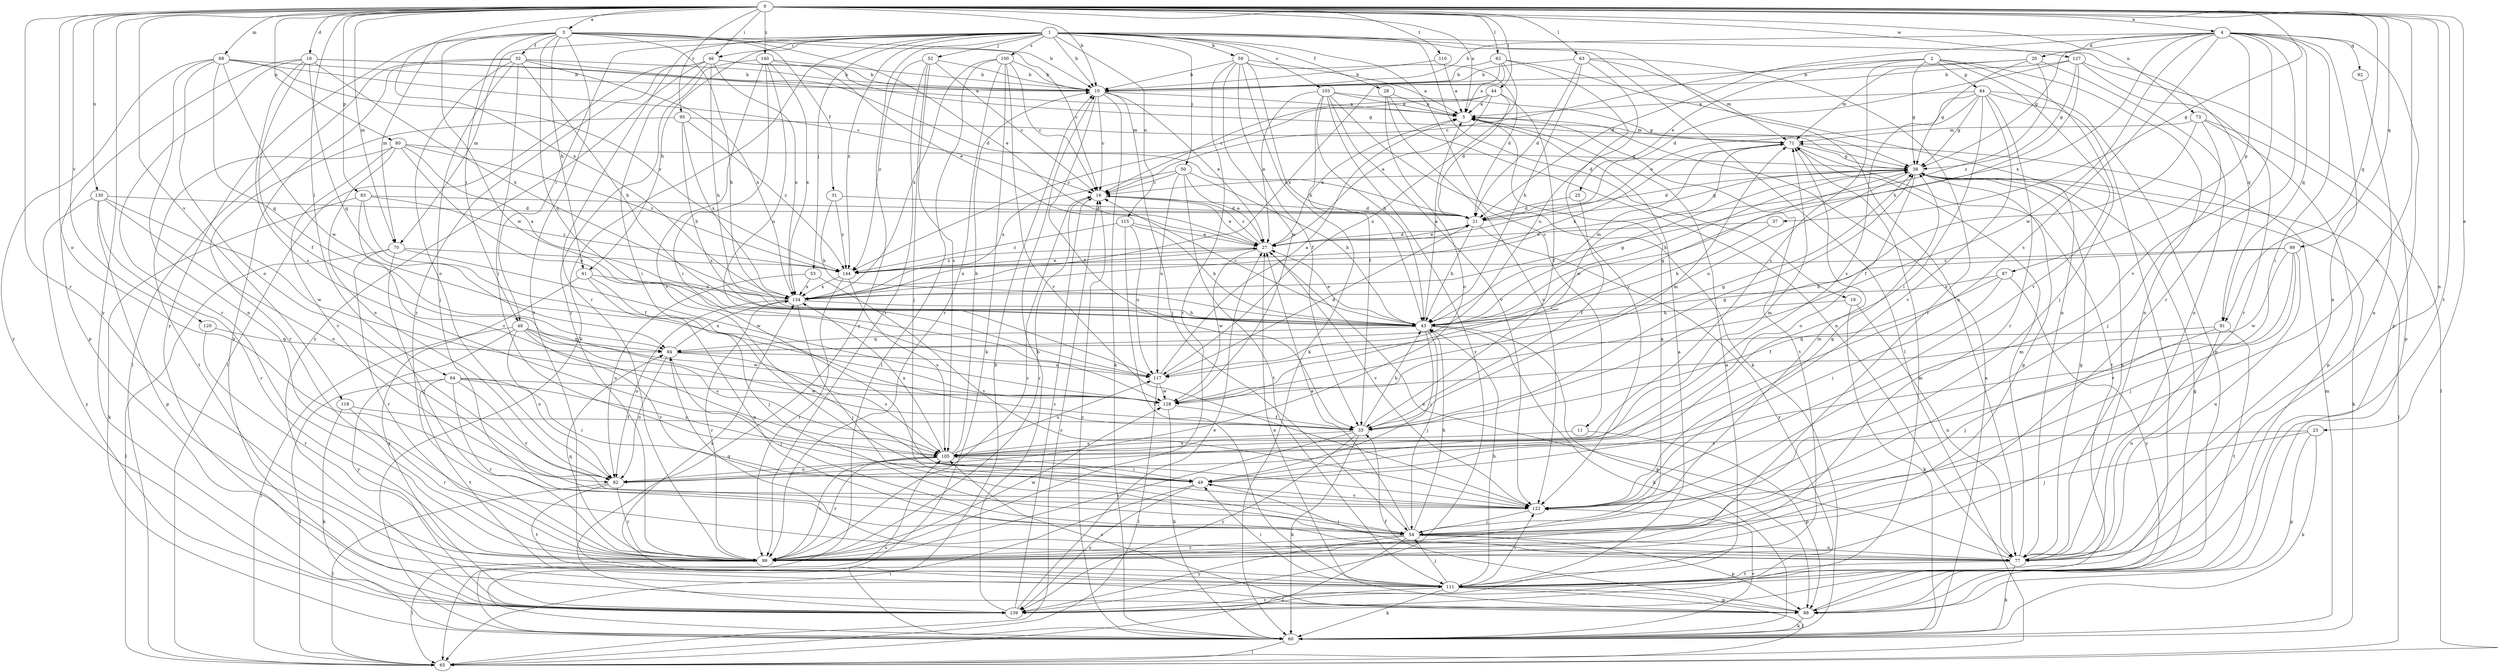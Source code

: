 strict digraph  {
0;
1;
2;
3;
4;
5;
10;
11;
16;
18;
19;
20;
21;
23;
25;
27;
28;
31;
32;
33;
37;
38;
41;
43;
44;
46;
48;
49;
50;
52;
53;
54;
59;
60;
62;
63;
64;
65;
68;
70;
71;
73;
77;
80;
82;
83;
84;
87;
88;
89;
91;
92;
94;
95;
99;
100;
103;
105;
110;
111;
115;
117;
118;
120;
122;
127;
128;
130;
134;
139;
140;
144;
0 -> 3  [label=a];
0 -> 4  [label=a];
0 -> 5  [label=a];
0 -> 10  [label=b];
0 -> 18  [label=d];
0 -> 23  [label=e];
0 -> 37  [label=g];
0 -> 44  [label=i];
0 -> 46  [label=i];
0 -> 62  [label=l];
0 -> 63  [label=l];
0 -> 64  [label=l];
0 -> 68  [label=m];
0 -> 70  [label=m];
0 -> 73  [label=n];
0 -> 77  [label=n];
0 -> 80  [label=o];
0 -> 82  [label=o];
0 -> 83  [label=p];
0 -> 89  [label=q];
0 -> 91  [label=q];
0 -> 95  [label=r];
0 -> 99  [label=r];
0 -> 110  [label=t];
0 -> 111  [label=t];
0 -> 118  [label=v];
0 -> 120  [label=v];
0 -> 122  [label=v];
0 -> 127  [label=w];
0 -> 130  [label=x];
0 -> 134  [label=x];
0 -> 139  [label=y];
0 -> 140  [label=z];
1 -> 10  [label=b];
1 -> 11  [label=c];
1 -> 19  [label=d];
1 -> 28  [label=f];
1 -> 41  [label=h];
1 -> 46  [label=i];
1 -> 48  [label=i];
1 -> 50  [label=j];
1 -> 52  [label=j];
1 -> 53  [label=j];
1 -> 59  [label=k];
1 -> 60  [label=k];
1 -> 65  [label=l];
1 -> 70  [label=m];
1 -> 77  [label=n];
1 -> 91  [label=q];
1 -> 99  [label=r];
1 -> 100  [label=s];
1 -> 103  [label=s];
1 -> 115  [label=u];
1 -> 139  [label=y];
1 -> 144  [label=z];
2 -> 16  [label=c];
2 -> 25  [label=e];
2 -> 38  [label=g];
2 -> 54  [label=j];
2 -> 77  [label=n];
2 -> 84  [label=p];
2 -> 105  [label=s];
2 -> 122  [label=v];
3 -> 10  [label=b];
3 -> 16  [label=c];
3 -> 27  [label=e];
3 -> 31  [label=f];
3 -> 32  [label=f];
3 -> 41  [label=h];
3 -> 43  [label=h];
3 -> 48  [label=i];
3 -> 70  [label=m];
3 -> 111  [label=t];
3 -> 117  [label=u];
3 -> 128  [label=w];
3 -> 139  [label=y];
4 -> 10  [label=b];
4 -> 20  [label=d];
4 -> 21  [label=d];
4 -> 38  [label=g];
4 -> 49  [label=i];
4 -> 77  [label=n];
4 -> 87  [label=p];
4 -> 88  [label=p];
4 -> 91  [label=q];
4 -> 92  [label=q];
4 -> 99  [label=r];
4 -> 105  [label=s];
4 -> 122  [label=v];
4 -> 128  [label=w];
4 -> 134  [label=x];
5 -> 71  [label=m];
5 -> 111  [label=t];
10 -> 5  [label=a];
10 -> 16  [label=c];
10 -> 27  [label=e];
10 -> 33  [label=f];
10 -> 54  [label=j];
10 -> 60  [label=k];
11 -> 88  [label=p];
11 -> 105  [label=s];
16 -> 21  [label=d];
16 -> 27  [label=e];
16 -> 99  [label=r];
18 -> 5  [label=a];
18 -> 10  [label=b];
18 -> 33  [label=f];
18 -> 88  [label=p];
18 -> 94  [label=q];
18 -> 99  [label=r];
18 -> 105  [label=s];
18 -> 134  [label=x];
19 -> 43  [label=h];
19 -> 60  [label=k];
19 -> 77  [label=n];
20 -> 10  [label=b];
20 -> 38  [label=g];
20 -> 71  [label=m];
20 -> 77  [label=n];
20 -> 144  [label=z];
21 -> 27  [label=e];
21 -> 38  [label=g];
21 -> 43  [label=h];
21 -> 139  [label=y];
23 -> 54  [label=j];
23 -> 60  [label=k];
23 -> 88  [label=p];
23 -> 105  [label=s];
25 -> 21  [label=d];
25 -> 33  [label=f];
27 -> 5  [label=a];
27 -> 16  [label=c];
27 -> 21  [label=d];
27 -> 122  [label=v];
27 -> 128  [label=w];
27 -> 134  [label=x];
27 -> 144  [label=z];
28 -> 5  [label=a];
28 -> 77  [label=n];
28 -> 82  [label=o];
28 -> 122  [label=v];
31 -> 21  [label=d];
31 -> 43  [label=h];
31 -> 144  [label=z];
32 -> 10  [label=b];
32 -> 21  [label=d];
32 -> 43  [label=h];
32 -> 49  [label=i];
32 -> 54  [label=j];
32 -> 65  [label=l];
32 -> 82  [label=o];
32 -> 134  [label=x];
32 -> 139  [label=y];
33 -> 38  [label=g];
33 -> 43  [label=h];
33 -> 60  [label=k];
33 -> 71  [label=m];
33 -> 99  [label=r];
33 -> 105  [label=s];
33 -> 139  [label=y];
37 -> 27  [label=e];
37 -> 43  [label=h];
38 -> 16  [label=c];
38 -> 21  [label=d];
38 -> 43  [label=h];
38 -> 60  [label=k];
38 -> 65  [label=l];
38 -> 77  [label=n];
38 -> 82  [label=o];
38 -> 117  [label=u];
41 -> 54  [label=j];
41 -> 77  [label=n];
41 -> 134  [label=x];
41 -> 139  [label=y];
43 -> 5  [label=a];
43 -> 16  [label=c];
43 -> 27  [label=e];
43 -> 38  [label=g];
43 -> 49  [label=i];
43 -> 54  [label=j];
43 -> 60  [label=k];
43 -> 71  [label=m];
43 -> 88  [label=p];
43 -> 94  [label=q];
44 -> 5  [label=a];
44 -> 16  [label=c];
44 -> 21  [label=d];
44 -> 27  [label=e];
44 -> 33  [label=f];
44 -> 144  [label=z];
46 -> 10  [label=b];
46 -> 38  [label=g];
46 -> 43  [label=h];
46 -> 49  [label=i];
46 -> 65  [label=l];
46 -> 99  [label=r];
46 -> 134  [label=x];
46 -> 139  [label=y];
48 -> 65  [label=l];
48 -> 82  [label=o];
48 -> 94  [label=q];
48 -> 105  [label=s];
48 -> 122  [label=v];
48 -> 128  [label=w];
48 -> 139  [label=y];
49 -> 65  [label=l];
49 -> 122  [label=v];
49 -> 139  [label=y];
50 -> 16  [label=c];
50 -> 27  [label=e];
50 -> 43  [label=h];
50 -> 111  [label=t];
50 -> 117  [label=u];
50 -> 134  [label=x];
52 -> 10  [label=b];
52 -> 16  [label=c];
52 -> 54  [label=j];
52 -> 99  [label=r];
52 -> 105  [label=s];
52 -> 144  [label=z];
53 -> 82  [label=o];
53 -> 122  [label=v];
53 -> 134  [label=x];
54 -> 27  [label=e];
54 -> 43  [label=h];
54 -> 65  [label=l];
54 -> 71  [label=m];
54 -> 77  [label=n];
54 -> 88  [label=p];
54 -> 99  [label=r];
54 -> 139  [label=y];
59 -> 5  [label=a];
59 -> 10  [label=b];
59 -> 21  [label=d];
59 -> 33  [label=f];
59 -> 43  [label=h];
59 -> 60  [label=k];
59 -> 99  [label=r];
59 -> 128  [label=w];
60 -> 5  [label=a];
60 -> 10  [label=b];
60 -> 16  [label=c];
60 -> 65  [label=l];
60 -> 71  [label=m];
60 -> 105  [label=s];
60 -> 122  [label=v];
62 -> 5  [label=a];
62 -> 10  [label=b];
62 -> 77  [label=n];
62 -> 117  [label=u];
62 -> 122  [label=v];
62 -> 134  [label=x];
63 -> 10  [label=b];
63 -> 21  [label=d];
63 -> 43  [label=h];
63 -> 71  [label=m];
63 -> 99  [label=r];
63 -> 117  [label=u];
64 -> 49  [label=i];
64 -> 65  [label=l];
64 -> 99  [label=r];
64 -> 105  [label=s];
64 -> 111  [label=t];
64 -> 122  [label=v];
64 -> 128  [label=w];
65 -> 16  [label=c];
68 -> 10  [label=b];
68 -> 16  [label=c];
68 -> 77  [label=n];
68 -> 82  [label=o];
68 -> 94  [label=q];
68 -> 128  [label=w];
68 -> 139  [label=y];
68 -> 144  [label=z];
70 -> 54  [label=j];
70 -> 65  [label=l];
70 -> 99  [label=r];
70 -> 128  [label=w];
70 -> 144  [label=z];
71 -> 38  [label=g];
71 -> 111  [label=t];
71 -> 128  [label=w];
71 -> 134  [label=x];
73 -> 33  [label=f];
73 -> 54  [label=j];
73 -> 65  [label=l];
73 -> 71  [label=m];
73 -> 88  [label=p];
77 -> 27  [label=e];
77 -> 38  [label=g];
77 -> 49  [label=i];
77 -> 60  [label=k];
77 -> 71  [label=m];
77 -> 94  [label=q];
77 -> 111  [label=t];
80 -> 38  [label=g];
80 -> 82  [label=o];
80 -> 111  [label=t];
80 -> 117  [label=u];
80 -> 122  [label=v];
80 -> 134  [label=x];
80 -> 144  [label=z];
82 -> 65  [label=l];
82 -> 71  [label=m];
82 -> 99  [label=r];
82 -> 111  [label=t];
83 -> 21  [label=d];
83 -> 33  [label=f];
83 -> 60  [label=k];
83 -> 105  [label=s];
83 -> 144  [label=z];
84 -> 5  [label=a];
84 -> 27  [label=e];
84 -> 38  [label=g];
84 -> 49  [label=i];
84 -> 88  [label=p];
84 -> 99  [label=r];
84 -> 105  [label=s];
84 -> 111  [label=t];
84 -> 122  [label=v];
87 -> 33  [label=f];
87 -> 49  [label=i];
87 -> 134  [label=x];
87 -> 139  [label=y];
88 -> 27  [label=e];
88 -> 33  [label=f];
88 -> 38  [label=g];
88 -> 60  [label=k];
88 -> 105  [label=s];
89 -> 43  [label=h];
89 -> 54  [label=j];
89 -> 77  [label=n];
89 -> 122  [label=v];
89 -> 128  [label=w];
89 -> 144  [label=z];
91 -> 54  [label=j];
91 -> 77  [label=n];
91 -> 94  [label=q];
91 -> 111  [label=t];
92 -> 77  [label=n];
94 -> 38  [label=g];
94 -> 54  [label=j];
94 -> 82  [label=o];
94 -> 105  [label=s];
94 -> 117  [label=u];
94 -> 134  [label=x];
95 -> 43  [label=h];
95 -> 71  [label=m];
95 -> 99  [label=r];
95 -> 134  [label=x];
95 -> 144  [label=z];
99 -> 5  [label=a];
99 -> 16  [label=c];
99 -> 38  [label=g];
99 -> 65  [label=l];
99 -> 94  [label=q];
99 -> 105  [label=s];
99 -> 128  [label=w];
100 -> 10  [label=b];
100 -> 16  [label=c];
100 -> 60  [label=k];
100 -> 65  [label=l];
100 -> 99  [label=r];
100 -> 122  [label=v];
100 -> 134  [label=x];
103 -> 5  [label=a];
103 -> 27  [label=e];
103 -> 33  [label=f];
103 -> 38  [label=g];
103 -> 43  [label=h];
103 -> 60  [label=k];
103 -> 122  [label=v];
103 -> 139  [label=y];
105 -> 10  [label=b];
105 -> 49  [label=i];
105 -> 82  [label=o];
105 -> 99  [label=r];
105 -> 117  [label=u];
105 -> 134  [label=x];
110 -> 5  [label=a];
110 -> 10  [label=b];
111 -> 5  [label=a];
111 -> 43  [label=h];
111 -> 49  [label=i];
111 -> 54  [label=j];
111 -> 60  [label=k];
111 -> 65  [label=l];
111 -> 88  [label=p];
111 -> 122  [label=v];
111 -> 134  [label=x];
111 -> 139  [label=y];
115 -> 27  [label=e];
115 -> 43  [label=h];
115 -> 111  [label=t];
115 -> 117  [label=u];
115 -> 144  [label=z];
117 -> 5  [label=a];
117 -> 21  [label=d];
117 -> 65  [label=l];
117 -> 128  [label=w];
118 -> 33  [label=f];
118 -> 60  [label=k];
118 -> 99  [label=r];
120 -> 94  [label=q];
120 -> 99  [label=r];
122 -> 38  [label=g];
122 -> 54  [label=j];
127 -> 10  [label=b];
127 -> 21  [label=d];
127 -> 38  [label=g];
127 -> 43  [label=h];
127 -> 88  [label=p];
127 -> 99  [label=r];
128 -> 33  [label=f];
128 -> 38  [label=g];
128 -> 60  [label=k];
130 -> 21  [label=d];
130 -> 82  [label=o];
130 -> 88  [label=p];
130 -> 99  [label=r];
130 -> 128  [label=w];
130 -> 139  [label=y];
134 -> 43  [label=h];
134 -> 54  [label=j];
134 -> 82  [label=o];
134 -> 99  [label=r];
139 -> 5  [label=a];
139 -> 10  [label=b];
139 -> 16  [label=c];
139 -> 27  [label=e];
139 -> 71  [label=m];
140 -> 10  [label=b];
140 -> 27  [label=e];
140 -> 49  [label=i];
140 -> 99  [label=r];
140 -> 117  [label=u];
140 -> 122  [label=v];
140 -> 134  [label=x];
144 -> 27  [label=e];
144 -> 99  [label=r];
144 -> 105  [label=s];
144 -> 134  [label=x];
}

